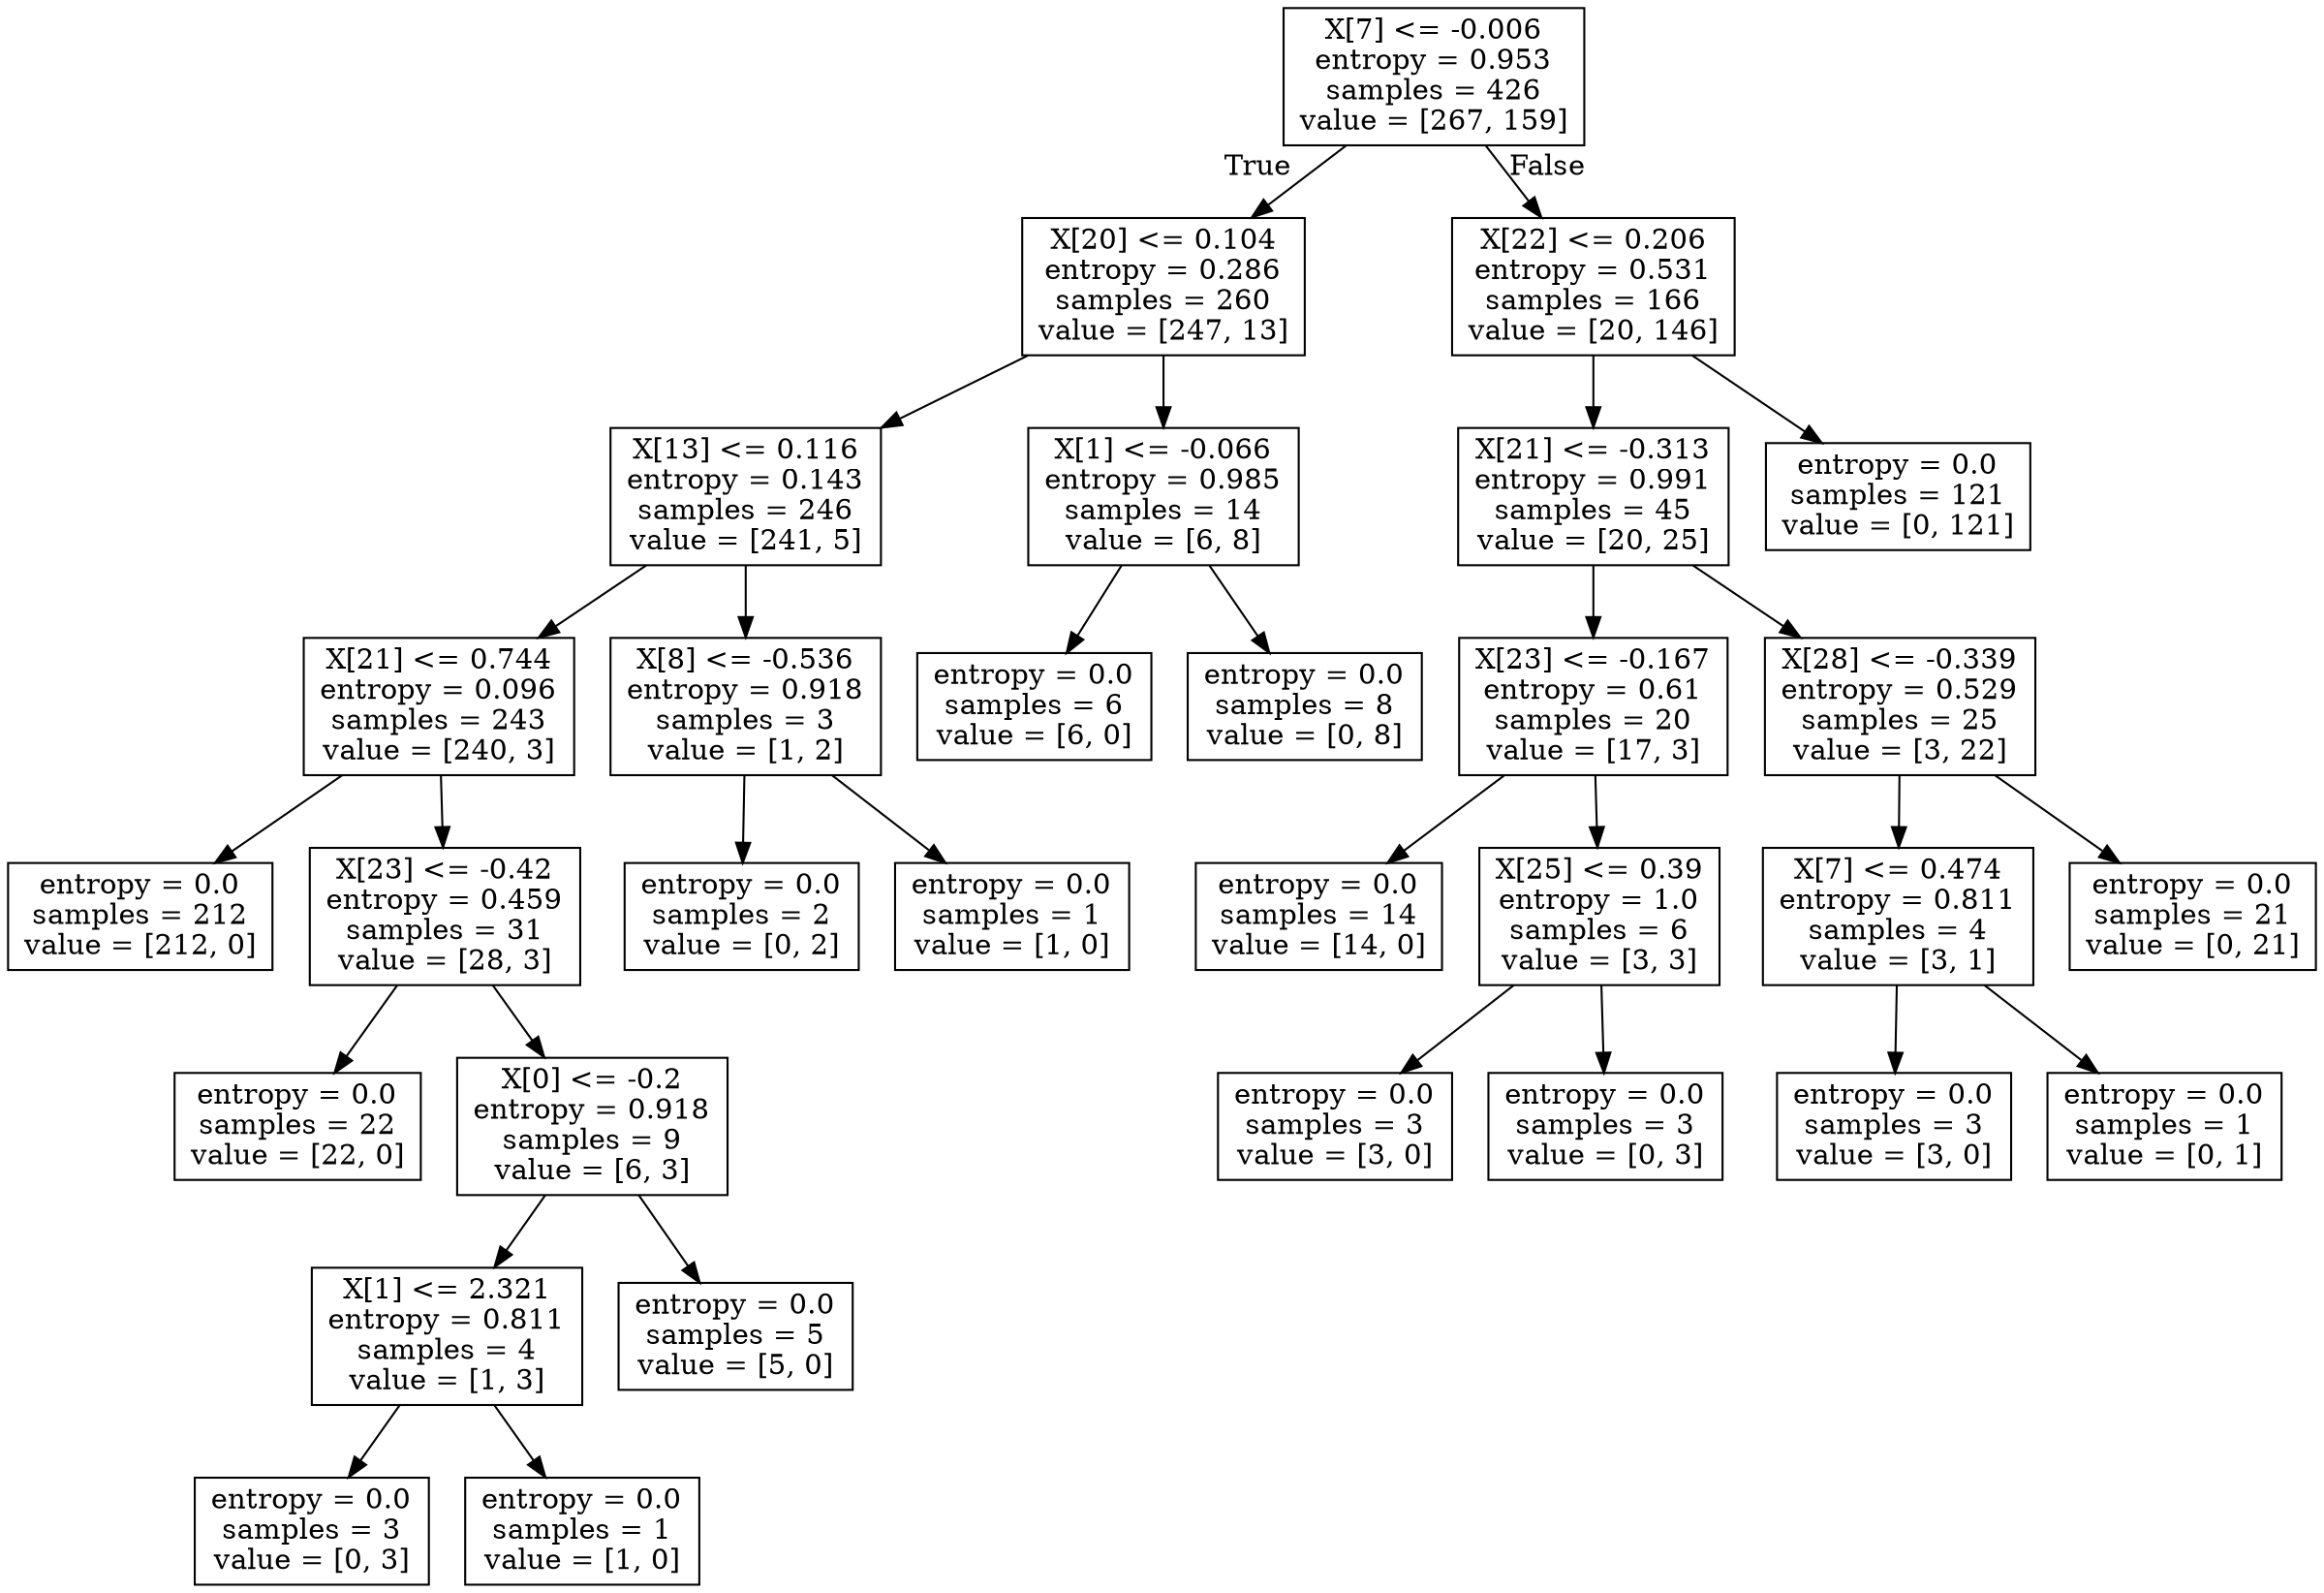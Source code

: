 digraph Tree {
node [shape=box] ;
0 [label="X[7] <= -0.006\nentropy = 0.953\nsamples = 426\nvalue = [267, 159]"] ;
1 [label="X[20] <= 0.104\nentropy = 0.286\nsamples = 260\nvalue = [247, 13]"] ;
0 -> 1 [labeldistance=2.5, labelangle=45, headlabel="True"] ;
2 [label="X[13] <= 0.116\nentropy = 0.143\nsamples = 246\nvalue = [241, 5]"] ;
1 -> 2 ;
3 [label="X[21] <= 0.744\nentropy = 0.096\nsamples = 243\nvalue = [240, 3]"] ;
2 -> 3 ;
4 [label="entropy = 0.0\nsamples = 212\nvalue = [212, 0]"] ;
3 -> 4 ;
5 [label="X[23] <= -0.42\nentropy = 0.459\nsamples = 31\nvalue = [28, 3]"] ;
3 -> 5 ;
6 [label="entropy = 0.0\nsamples = 22\nvalue = [22, 0]"] ;
5 -> 6 ;
7 [label="X[0] <= -0.2\nentropy = 0.918\nsamples = 9\nvalue = [6, 3]"] ;
5 -> 7 ;
8 [label="X[1] <= 2.321\nentropy = 0.811\nsamples = 4\nvalue = [1, 3]"] ;
7 -> 8 ;
9 [label="entropy = 0.0\nsamples = 3\nvalue = [0, 3]"] ;
8 -> 9 ;
10 [label="entropy = 0.0\nsamples = 1\nvalue = [1, 0]"] ;
8 -> 10 ;
11 [label="entropy = 0.0\nsamples = 5\nvalue = [5, 0]"] ;
7 -> 11 ;
12 [label="X[8] <= -0.536\nentropy = 0.918\nsamples = 3\nvalue = [1, 2]"] ;
2 -> 12 ;
13 [label="entropy = 0.0\nsamples = 2\nvalue = [0, 2]"] ;
12 -> 13 ;
14 [label="entropy = 0.0\nsamples = 1\nvalue = [1, 0]"] ;
12 -> 14 ;
15 [label="X[1] <= -0.066\nentropy = 0.985\nsamples = 14\nvalue = [6, 8]"] ;
1 -> 15 ;
16 [label="entropy = 0.0\nsamples = 6\nvalue = [6, 0]"] ;
15 -> 16 ;
17 [label="entropy = 0.0\nsamples = 8\nvalue = [0, 8]"] ;
15 -> 17 ;
18 [label="X[22] <= 0.206\nentropy = 0.531\nsamples = 166\nvalue = [20, 146]"] ;
0 -> 18 [labeldistance=2.5, labelangle=-45, headlabel="False"] ;
19 [label="X[21] <= -0.313\nentropy = 0.991\nsamples = 45\nvalue = [20, 25]"] ;
18 -> 19 ;
20 [label="X[23] <= -0.167\nentropy = 0.61\nsamples = 20\nvalue = [17, 3]"] ;
19 -> 20 ;
21 [label="entropy = 0.0\nsamples = 14\nvalue = [14, 0]"] ;
20 -> 21 ;
22 [label="X[25] <= 0.39\nentropy = 1.0\nsamples = 6\nvalue = [3, 3]"] ;
20 -> 22 ;
23 [label="entropy = 0.0\nsamples = 3\nvalue = [3, 0]"] ;
22 -> 23 ;
24 [label="entropy = 0.0\nsamples = 3\nvalue = [0, 3]"] ;
22 -> 24 ;
25 [label="X[28] <= -0.339\nentropy = 0.529\nsamples = 25\nvalue = [3, 22]"] ;
19 -> 25 ;
26 [label="X[7] <= 0.474\nentropy = 0.811\nsamples = 4\nvalue = [3, 1]"] ;
25 -> 26 ;
27 [label="entropy = 0.0\nsamples = 3\nvalue = [3, 0]"] ;
26 -> 27 ;
28 [label="entropy = 0.0\nsamples = 1\nvalue = [0, 1]"] ;
26 -> 28 ;
29 [label="entropy = 0.0\nsamples = 21\nvalue = [0, 21]"] ;
25 -> 29 ;
30 [label="entropy = 0.0\nsamples = 121\nvalue = [0, 121]"] ;
18 -> 30 ;
}

